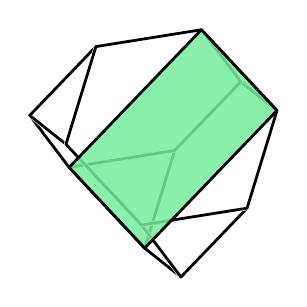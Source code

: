 % polymake for julian
% Fri Jul  6 09:46:38 2018
% unnamed

\begin{tikzpicture}[x  = {(0.9cm,-0.076cm)},
                    y  = {(-0.06cm,0.95cm)},
                    z  = {(-0.44cm,-0.29cm)},
                    scale = 1,
                    color = {lightgray}]


  % DEF POINTS
  \coordinate (v0_unnamed__1) at (1.5, 0.5, -0.5);
  \coordinate (v1_unnamed__1) at (0.5, 1.5, -0.5);
  \coordinate (v2_unnamed__1) at (1.5, -0.5, 0.5);
  \coordinate (v3_unnamed__1) at (0.5, -0.5, 1.5);
  \coordinate (v4_unnamed__1) at (0.5, 0.5, -1.5);
  \coordinate (v5_unnamed__1) at (-0.5, 1.5, 0.5);
  \coordinate (v6_unnamed__1) at (-0.5, 0.5, 1.5);
  \coordinate (v7_unnamed__1) at (0.5, -1.5, 0.5);
  \coordinate (v8_unnamed__1) at (-0.5, -0.5, -1.5);
  \coordinate (v9_unnamed__1) at (-0.5, -1.5, -0.5);
  \coordinate (v10_unnamed__1) at (-1.5, 0.5, 0.5);
  \coordinate (v11_unnamed__1) at (-1.5, -0.5, -0.5);


  % EDGES STYLE
  \definecolor{edgecolor_unnamed__1}{rgb}{ 0,0,0 }
  \tikzstyle{facestyle_unnamed__1} = [fill=none, fill opacity=0.85, preaction={draw=white, line cap=round, line width=1.5 pt}, draw=edgecolor_unnamed__1, line width=1 pt, line cap=round, line join=round]


  % FACES and EDGES and POINTS in the right order
  \draw[facestyle_unnamed__1] (v4_unnamed__1) -- (v1_unnamed__1) -- (v0_unnamed__1) -- (v4_unnamed__1) -- cycle;
  \draw[facestyle_unnamed__1] (v8_unnamed__1) -- (v4_unnamed__1) -- (v0_unnamed__1) -- (v2_unnamed__1) -- (v7_unnamed__1) -- (v9_unnamed__1) -- (v8_unnamed__1) -- cycle;
  \draw[facestyle_unnamed__1] (v9_unnamed__1) -- (v11_unnamed__1) -- (v8_unnamed__1) -- (v9_unnamed__1) -- cycle;
  \draw[facestyle_unnamed__1] (v8_unnamed__1) -- (v11_unnamed__1) -- (v10_unnamed__1) -- (v5_unnamed__1) -- (v1_unnamed__1) -- (v4_unnamed__1) -- (v8_unnamed__1) -- cycle;


  %POINTS


  %FACETS
  \draw[facestyle_unnamed__1] (v10_unnamed__1) -- (v11_unnamed__1) -- (v9_unnamed__1) -- (v7_unnamed__1) -- (v3_unnamed__1) -- (v6_unnamed__1) -- (v10_unnamed__1) -- cycle;


  %POINTS


  %FACETS
  \draw[facestyle_unnamed__1] (v5_unnamed__1) -- (v10_unnamed__1) -- (v6_unnamed__1) -- (v5_unnamed__1) -- cycle;


  %POINTS


  %FACETS
  \draw[facestyle_unnamed__1] (v3_unnamed__1) -- (v7_unnamed__1) -- (v2_unnamed__1) -- (v3_unnamed__1) -- cycle;


  %POINTS


  %FACETS
  \draw[facestyle_unnamed__1] (v1_unnamed__1) -- (v5_unnamed__1) -- (v6_unnamed__1) -- (v3_unnamed__1) -- (v2_unnamed__1) -- (v0_unnamed__1) -- (v1_unnamed__1) -- cycle;


  %POINTS


  %FACETS

  % DEF POINTS
  \coordinate (v0_unnamed__2) at (1.5, 0.5, -0.5);
  \coordinate (v1_unnamed__2) at (0.5, 1.5, -0.5);
  \coordinate (v2_unnamed__2) at (-0.5, -1.5, -0.5);
  \coordinate (v3_unnamed__2) at (-1.5, -0.5, -0.5);


  % EDGES STYLE
  \definecolor{edgecolor_unnamed__2}{rgb}{ 0,0,0 }

  % FACES STYLE
  \definecolor{facetcolor_unnamed__2}{rgb}{ 0.467,0.925,0.62 }

  \tikzstyle{facestyle_unnamed__2} = [fill=facetcolor_unnamed__2, fill opacity=0.85, draw=edgecolor_unnamed__2, line width=1 pt, line cap=round, line join=round]


  % FACES and EDGES and POINTS in the right order
  \draw[facestyle_unnamed__2] (v1_unnamed__2) -- (v0_unnamed__2) -- (v2_unnamed__2) -- (v3_unnamed__2) -- (v1_unnamed__2) -- cycle;


  %POINTS


  %FACETS

\end{tikzpicture}
